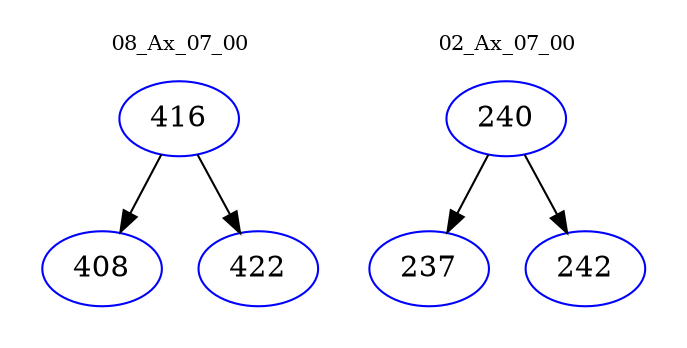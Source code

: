 digraph{
subgraph cluster_0 {
color = white
label = "08_Ax_07_00";
fontsize=10;
T0_416 [label="416", color="blue"]
T0_416 -> T0_408 [color="black"]
T0_408 [label="408", color="blue"]
T0_416 -> T0_422 [color="black"]
T0_422 [label="422", color="blue"]
}
subgraph cluster_1 {
color = white
label = "02_Ax_07_00";
fontsize=10;
T1_240 [label="240", color="blue"]
T1_240 -> T1_237 [color="black"]
T1_237 [label="237", color="blue"]
T1_240 -> T1_242 [color="black"]
T1_242 [label="242", color="blue"]
}
}
